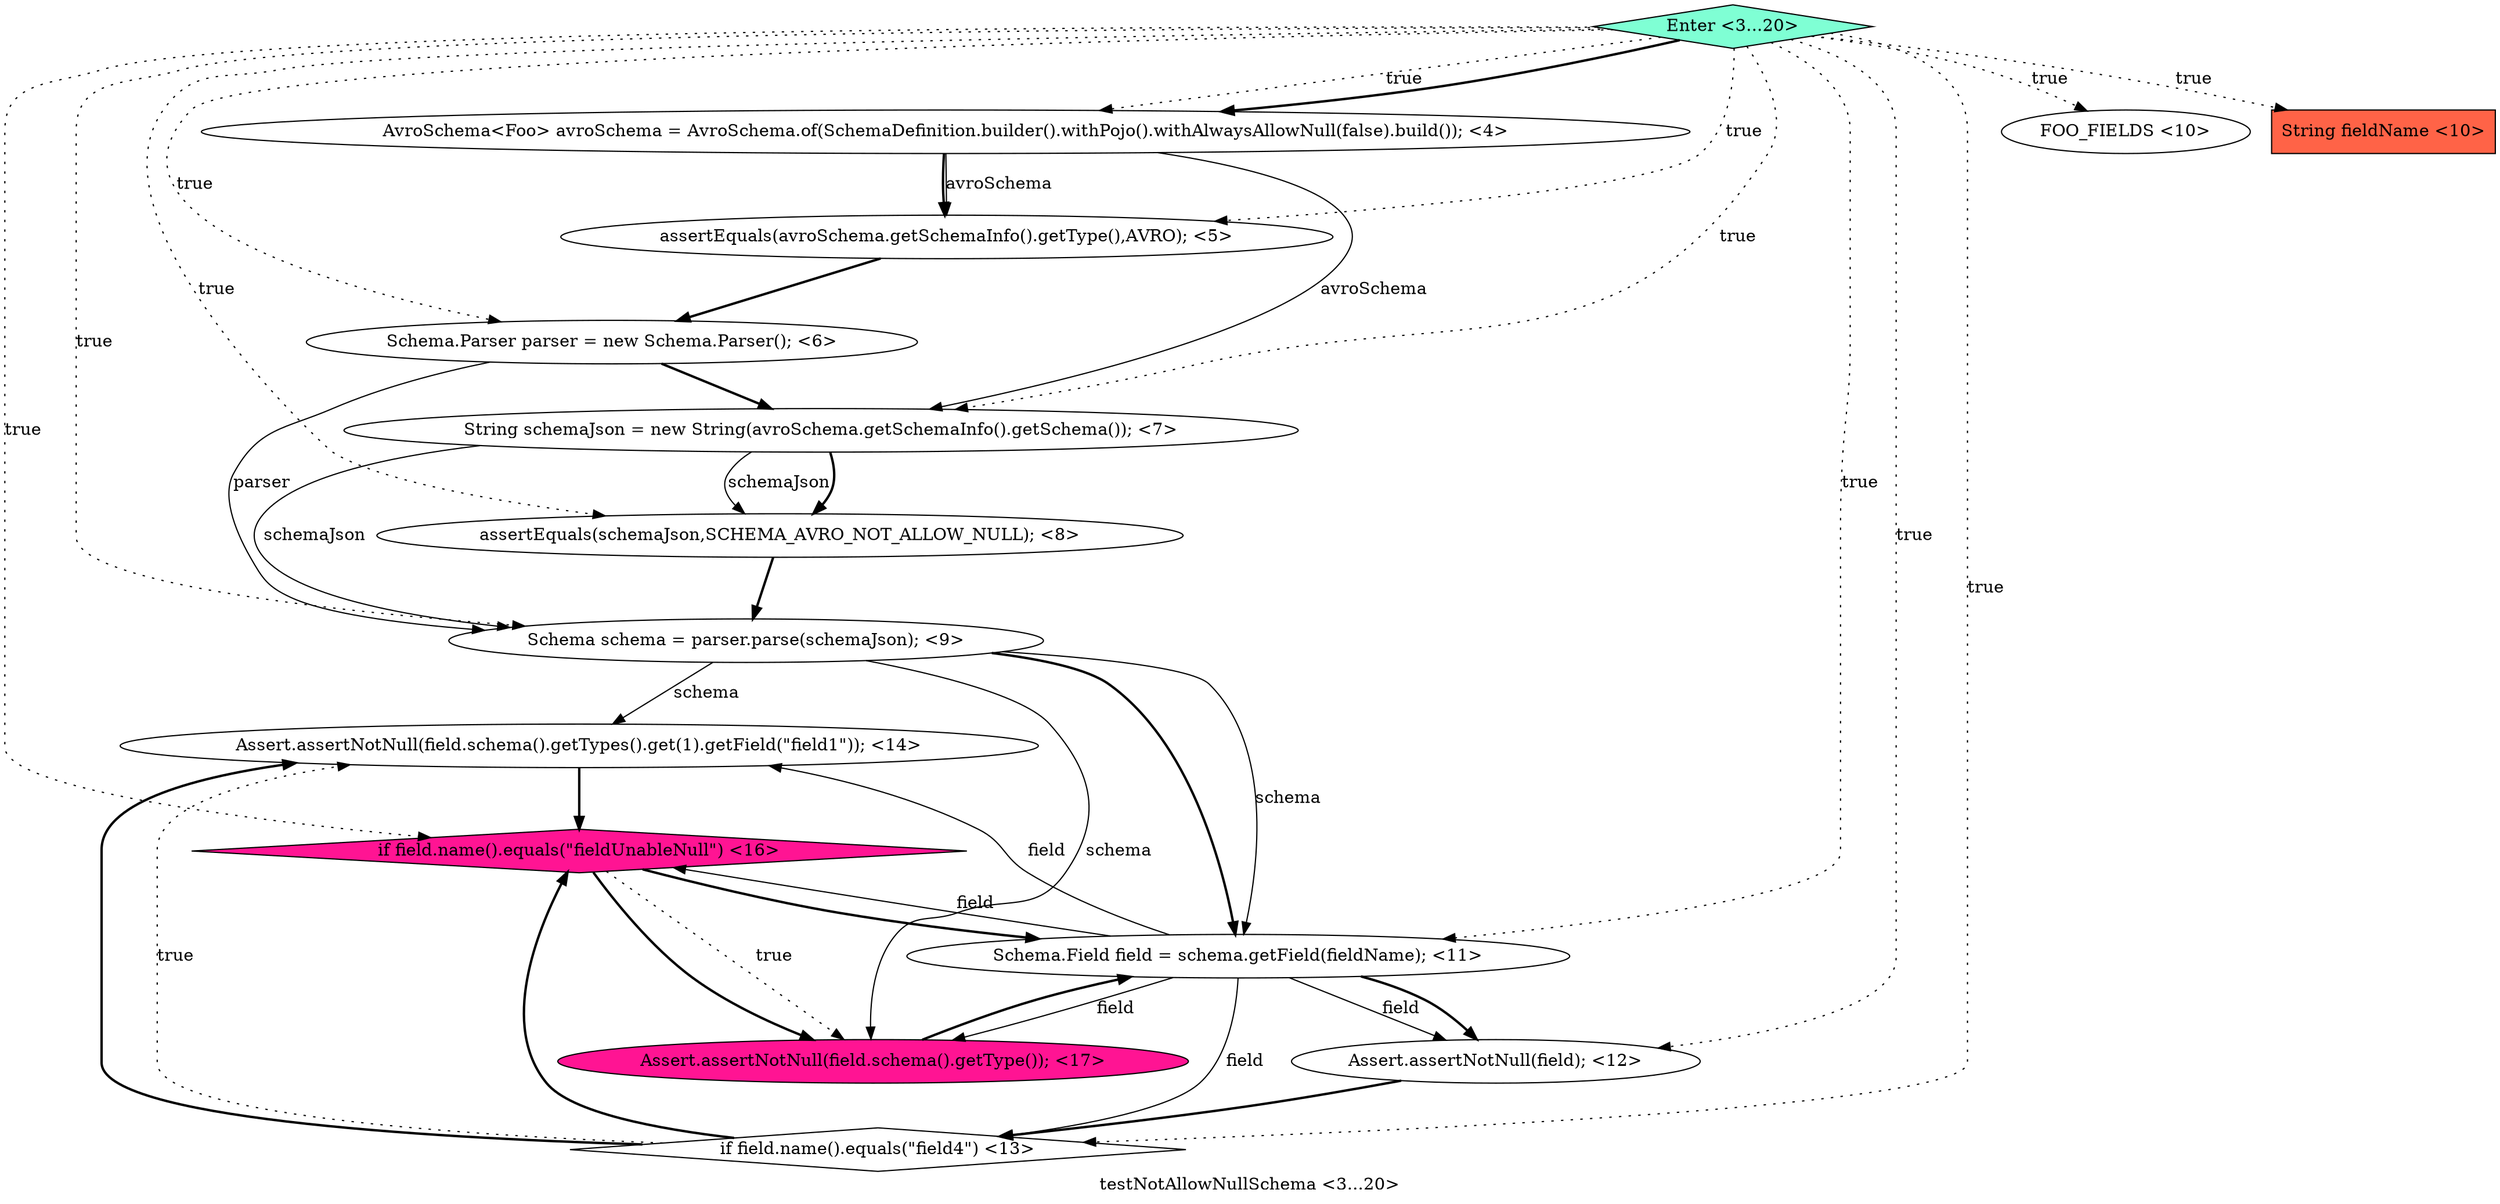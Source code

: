digraph PDG {
label = "testNotAllowNullSchema <3...20>";
0.0 [style = filled, label = "AvroSchema<Foo> avroSchema = AvroSchema.of(SchemaDefinition.builder().withPojo().withAlwaysAllowNull(false).build()); <4>", fillcolor = white, shape = ellipse];
0.9 [style = filled, label = "Assert.assertNotNull(field); <12>", fillcolor = white, shape = ellipse];
0.2 [style = filled, label = "Schema.Parser parser = new Schema.Parser(); <6>", fillcolor = white, shape = ellipse];
0.11 [style = filled, label = "Assert.assertNotNull(field.schema().getTypes().get(1).getField(\"field1\")); <14>", fillcolor = white, shape = ellipse];
0.8 [style = filled, label = "Schema.Field field = schema.getField(fieldName); <11>", fillcolor = white, shape = ellipse];
0.4 [style = filled, label = "assertEquals(schemaJson,SCHEMA_AVRO_NOT_ALLOW_NULL); <8>", fillcolor = white, shape = ellipse];
0.1 [style = filled, label = "assertEquals(avroSchema.getSchemaInfo().getType(),AVRO); <5>", fillcolor = white, shape = ellipse];
0.12 [style = filled, label = "if field.name().equals(\"fieldUnableNull\") <16>", fillcolor = deeppink, shape = diamond];
0.10 [style = filled, label = "if field.name().equals(\"field4\") <13>", fillcolor = white, shape = diamond];
0.14 [style = filled, label = "Enter <3...20>", fillcolor = aquamarine, shape = diamond];
0.7 [style = filled, label = "FOO_FIELDS <10>", fillcolor = white, shape = ellipse];
0.5 [style = filled, label = "Schema schema = parser.parse(schemaJson); <9>", fillcolor = white, shape = ellipse];
0.13 [style = filled, label = "Assert.assertNotNull(field.schema().getType()); <17>", fillcolor = deeppink, shape = ellipse];
0.6 [style = filled, label = "String fieldName <10>", fillcolor = tomato, shape = box];
0.3 [style = filled, label = "String schemaJson = new String(avroSchema.getSchemaInfo().getSchema()); <7>", fillcolor = white, shape = ellipse];
0.0 -> 0.1 [style = solid, label="avroSchema"];
0.0 -> 0.1 [style = bold, label=""];
0.0 -> 0.3 [style = solid, label="avroSchema"];
0.1 -> 0.2 [style = bold, label=""];
0.2 -> 0.3 [style = bold, label=""];
0.2 -> 0.5 [style = solid, label="parser"];
0.3 -> 0.4 [style = solid, label="schemaJson"];
0.3 -> 0.4 [style = bold, label=""];
0.3 -> 0.5 [style = solid, label="schemaJson"];
0.4 -> 0.5 [style = bold, label=""];
0.5 -> 0.8 [style = solid, label="schema"];
0.5 -> 0.8 [style = bold, label=""];
0.5 -> 0.11 [style = solid, label="schema"];
0.5 -> 0.13 [style = solid, label="schema"];
0.8 -> 0.9 [style = solid, label="field"];
0.8 -> 0.9 [style = bold, label=""];
0.8 -> 0.10 [style = solid, label="field"];
0.8 -> 0.11 [style = solid, label="field"];
0.8 -> 0.12 [style = solid, label="field"];
0.8 -> 0.13 [style = solid, label="field"];
0.9 -> 0.10 [style = bold, label=""];
0.10 -> 0.11 [style = dotted, label="true"];
0.10 -> 0.11 [style = bold, label=""];
0.10 -> 0.12 [style = bold, label=""];
0.11 -> 0.12 [style = bold, label=""];
0.12 -> 0.8 [style = bold, label=""];
0.12 -> 0.13 [style = dotted, label="true"];
0.12 -> 0.13 [style = bold, label=""];
0.13 -> 0.8 [style = bold, label=""];
0.14 -> 0.0 [style = dotted, label="true"];
0.14 -> 0.0 [style = bold, label=""];
0.14 -> 0.1 [style = dotted, label="true"];
0.14 -> 0.2 [style = dotted, label="true"];
0.14 -> 0.3 [style = dotted, label="true"];
0.14 -> 0.4 [style = dotted, label="true"];
0.14 -> 0.5 [style = dotted, label="true"];
0.14 -> 0.6 [style = dotted, label="true"];
0.14 -> 0.7 [style = dotted, label="true"];
0.14 -> 0.8 [style = dotted, label="true"];
0.14 -> 0.9 [style = dotted, label="true"];
0.14 -> 0.10 [style = dotted, label="true"];
0.14 -> 0.12 [style = dotted, label="true"];
}
